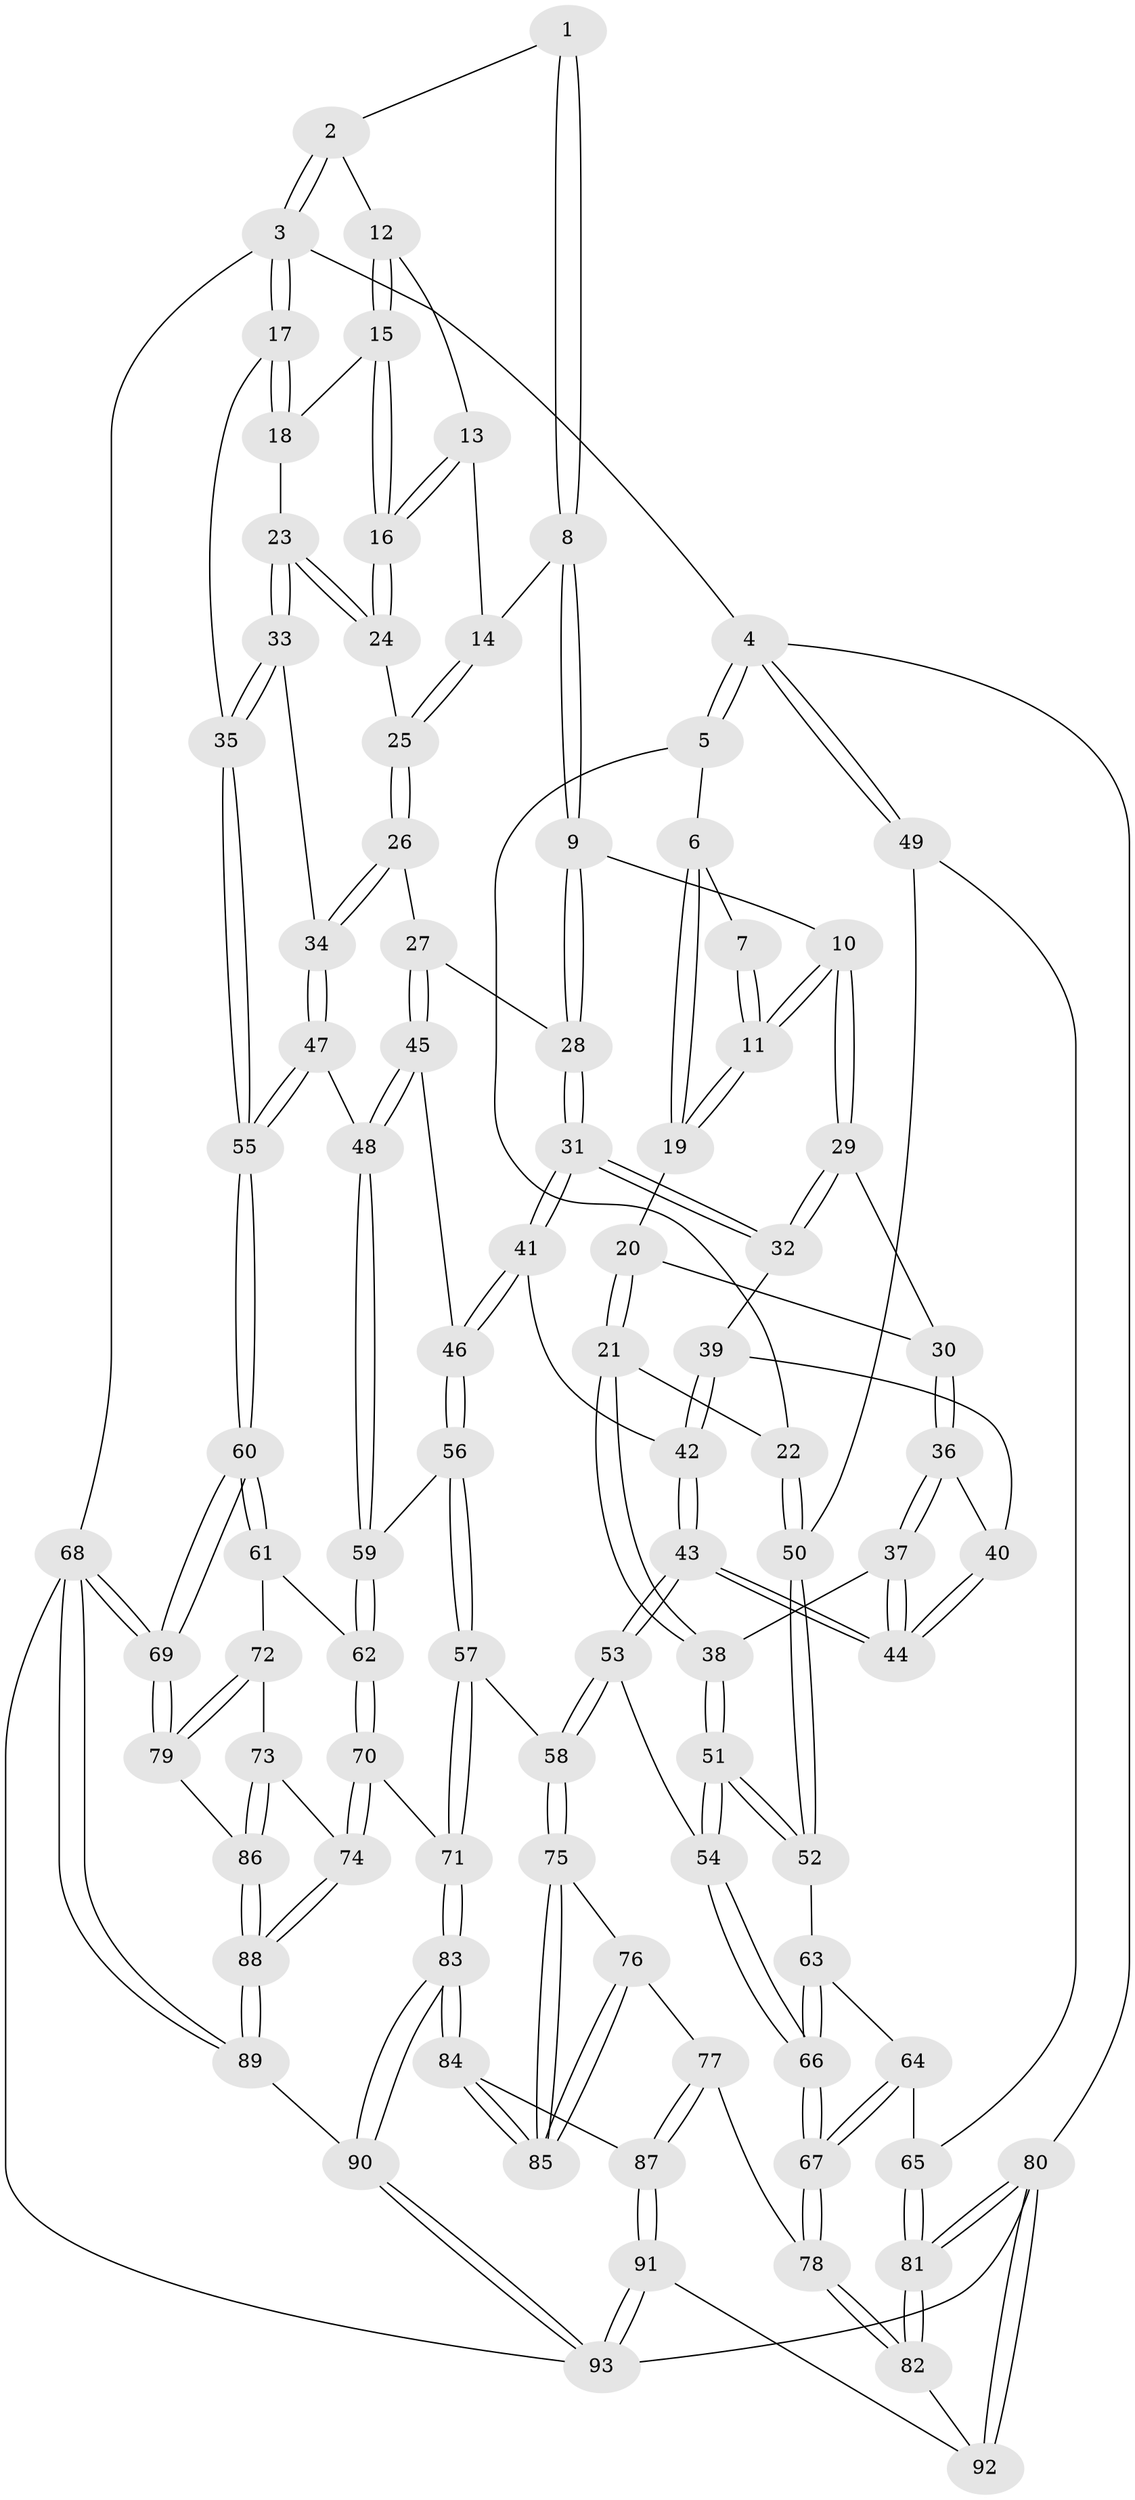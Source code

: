 // Generated by graph-tools (version 1.1) at 2025/51/03/09/25 03:51:00]
// undirected, 93 vertices, 229 edges
graph export_dot {
graph [start="1"]
  node [color=gray90,style=filled];
  1 [pos="+0.704627728816408+0"];
  2 [pos="+1+0"];
  3 [pos="+1+0"];
  4 [pos="+0+0"];
  5 [pos="+0.15015869468047469+0"];
  6 [pos="+0.285945645739581+0"];
  7 [pos="+0.6799178191064699+0"];
  8 [pos="+0.7193966842500876+0.04955868455405648"];
  9 [pos="+0.681045576446747+0.1075069902132757"];
  10 [pos="+0.5089370940959164+0.13580729086249035"];
  11 [pos="+0.5042361566136382+0.12638330072744683"];
  12 [pos="+0.9186239025874389+0.003361579779434941"];
  13 [pos="+0.8761885055813837+0.05493617954796361"];
  14 [pos="+0.7823520960720762+0.09492213381983787"];
  15 [pos="+0.9220388406511638+0.06402933036710681"];
  16 [pos="+0.8714068604085615+0.14174642251043462"];
  17 [pos="+1+0"];
  18 [pos="+0.9446990986276079+0.10057901406367273"];
  19 [pos="+0.34073928102140544+0.008095055358499479"];
  20 [pos="+0.316590860449017+0.07089379788205527"];
  21 [pos="+0.12511141118195845+0.23493081692288637"];
  22 [pos="+0.10123876368722795+0.23268503490512302"];
  23 [pos="+0.9717730087162112+0.19391091881302183"];
  24 [pos="+0.8630781467062906+0.164313326211794"];
  25 [pos="+0.8454157223497334+0.16631218711838933"];
  26 [pos="+0.774944311723335+0.2800201654612589"];
  27 [pos="+0.7610911125256127+0.2812302558836498"];
  28 [pos="+0.6896757340467737+0.25317577821021986"];
  29 [pos="+0.5018859520167457+0.2024208855498132"];
  30 [pos="+0.3637256990226648+0.24307330305076602"];
  31 [pos="+0.6064127054686177+0.2867096965396072"];
  32 [pos="+0.5222369390341083+0.23255202874407804"];
  33 [pos="+0.9759116639283651+0.19619658706508694"];
  34 [pos="+0.8762456967805323+0.35204739461366236"];
  35 [pos="+1+0.1910943726519449"];
  36 [pos="+0.3491506239483668+0.2632902984965863"];
  37 [pos="+0.30397943371241887+0.30311771077675004"];
  38 [pos="+0.26055502214699344+0.31263843602390184"];
  39 [pos="+0.48247525464313246+0.30367771202636595"];
  40 [pos="+0.4442199952149482+0.3239601212277445"];
  41 [pos="+0.5902234024147587+0.402099446263147"];
  42 [pos="+0.5016869276305947+0.4232232241746254"];
  43 [pos="+0.4449427888821184+0.45452212929446795"];
  44 [pos="+0.42278003107994333+0.41525130864163123"];
  45 [pos="+0.7194760903041869+0.41062847397838464"];
  46 [pos="+0.6180299223777578+0.4294279213233272"];
  47 [pos="+0.8931010524479068+0.3901131326434523"];
  48 [pos="+0.7888313925852836+0.47346692602101276"];
  49 [pos="+0+0.3032421202840948"];
  50 [pos="+0+0.2889196354055539"];
  51 [pos="+0.24381259946329548+0.5279790002522401"];
  52 [pos="+0.1986264843389522+0.5167980185545675"];
  53 [pos="+0.39027074554615077+0.5938652671167768"];
  54 [pos="+0.2781120459759324+0.5680795202003803"];
  55 [pos="+1+0.5394529732648612"];
  56 [pos="+0.6300165459421562+0.4997965438917132"];
  57 [pos="+0.46984482041779596+0.6753764251093446"];
  58 [pos="+0.45682111078579024+0.673804197168874"];
  59 [pos="+0.7674671226792633+0.581094326282265"];
  60 [pos="+1+0.6045904152155491"];
  61 [pos="+0.8840391054990442+0.6269995995005299"];
  62 [pos="+0.7761444230957079+0.6068644949333762"];
  63 [pos="+0.08847028731715345+0.5507118690951326"];
  64 [pos="+0.0594918460643008+0.5583018416713642"];
  65 [pos="+0+0.53626555910325"];
  66 [pos="+0.1606788128260551+0.7044818967240718"];
  67 [pos="+0.14477115718285158+0.7238700709547005"];
  68 [pos="+1+1"];
  69 [pos="+1+0.8701136439141784"];
  70 [pos="+0.6584907093136478+0.7440745051969648"];
  71 [pos="+0.5951071807243804+0.7341240564981255"];
  72 [pos="+0.8508671284718224+0.7620126495944556"];
  73 [pos="+0.7487423072156171+0.7918797126577723"];
  74 [pos="+0.6712167123364434+0.7628279500394467"];
  75 [pos="+0.42370697956535536+0.7326136827786716"];
  76 [pos="+0.1685120720815611+0.7832299673892495"];
  77 [pos="+0.15299739496657092+0.7826721389179183"];
  78 [pos="+0.12073680026628975+0.769508317004432"];
  79 [pos="+0.9596559528884228+0.8687376994359022"];
  80 [pos="+0+1"];
  81 [pos="+0+0.6910626643720703"];
  82 [pos="+0.11932365015114273+0.7701970298799812"];
  83 [pos="+0.4635612290886951+1"];
  84 [pos="+0.37882006837562204+0.8956576845577924"];
  85 [pos="+0.3836460495513924+0.8532594779283538"];
  86 [pos="+0.8650898514938041+0.8907851987780698"];
  87 [pos="+0.2547364486909371+0.895350225997743"];
  88 [pos="+0.6937966811745073+1"];
  89 [pos="+0.6668571707930785+1"];
  90 [pos="+0.46457181790619817+1"];
  91 [pos="+0.17185654880494539+0.9925033271822478"];
  92 [pos="+0.10514185507678264+0.8931117867343255"];
  93 [pos="+0.22012114971088692+1"];
  1 -- 2;
  1 -- 8;
  1 -- 8;
  2 -- 3;
  2 -- 3;
  2 -- 12;
  3 -- 4;
  3 -- 17;
  3 -- 17;
  3 -- 68;
  4 -- 5;
  4 -- 5;
  4 -- 49;
  4 -- 49;
  4 -- 80;
  5 -- 6;
  5 -- 22;
  6 -- 7;
  6 -- 19;
  6 -- 19;
  7 -- 11;
  7 -- 11;
  8 -- 9;
  8 -- 9;
  8 -- 14;
  9 -- 10;
  9 -- 28;
  9 -- 28;
  10 -- 11;
  10 -- 11;
  10 -- 29;
  10 -- 29;
  11 -- 19;
  11 -- 19;
  12 -- 13;
  12 -- 15;
  12 -- 15;
  13 -- 14;
  13 -- 16;
  13 -- 16;
  14 -- 25;
  14 -- 25;
  15 -- 16;
  15 -- 16;
  15 -- 18;
  16 -- 24;
  16 -- 24;
  17 -- 18;
  17 -- 18;
  17 -- 35;
  18 -- 23;
  19 -- 20;
  20 -- 21;
  20 -- 21;
  20 -- 30;
  21 -- 22;
  21 -- 38;
  21 -- 38;
  22 -- 50;
  22 -- 50;
  23 -- 24;
  23 -- 24;
  23 -- 33;
  23 -- 33;
  24 -- 25;
  25 -- 26;
  25 -- 26;
  26 -- 27;
  26 -- 34;
  26 -- 34;
  27 -- 28;
  27 -- 45;
  27 -- 45;
  28 -- 31;
  28 -- 31;
  29 -- 30;
  29 -- 32;
  29 -- 32;
  30 -- 36;
  30 -- 36;
  31 -- 32;
  31 -- 32;
  31 -- 41;
  31 -- 41;
  32 -- 39;
  33 -- 34;
  33 -- 35;
  33 -- 35;
  34 -- 47;
  34 -- 47;
  35 -- 55;
  35 -- 55;
  36 -- 37;
  36 -- 37;
  36 -- 40;
  37 -- 38;
  37 -- 44;
  37 -- 44;
  38 -- 51;
  38 -- 51;
  39 -- 40;
  39 -- 42;
  39 -- 42;
  40 -- 44;
  40 -- 44;
  41 -- 42;
  41 -- 46;
  41 -- 46;
  42 -- 43;
  42 -- 43;
  43 -- 44;
  43 -- 44;
  43 -- 53;
  43 -- 53;
  45 -- 46;
  45 -- 48;
  45 -- 48;
  46 -- 56;
  46 -- 56;
  47 -- 48;
  47 -- 55;
  47 -- 55;
  48 -- 59;
  48 -- 59;
  49 -- 50;
  49 -- 65;
  50 -- 52;
  50 -- 52;
  51 -- 52;
  51 -- 52;
  51 -- 54;
  51 -- 54;
  52 -- 63;
  53 -- 54;
  53 -- 58;
  53 -- 58;
  54 -- 66;
  54 -- 66;
  55 -- 60;
  55 -- 60;
  56 -- 57;
  56 -- 57;
  56 -- 59;
  57 -- 58;
  57 -- 71;
  57 -- 71;
  58 -- 75;
  58 -- 75;
  59 -- 62;
  59 -- 62;
  60 -- 61;
  60 -- 61;
  60 -- 69;
  60 -- 69;
  61 -- 62;
  61 -- 72;
  62 -- 70;
  62 -- 70;
  63 -- 64;
  63 -- 66;
  63 -- 66;
  64 -- 65;
  64 -- 67;
  64 -- 67;
  65 -- 81;
  65 -- 81;
  66 -- 67;
  66 -- 67;
  67 -- 78;
  67 -- 78;
  68 -- 69;
  68 -- 69;
  68 -- 89;
  68 -- 89;
  68 -- 93;
  69 -- 79;
  69 -- 79;
  70 -- 71;
  70 -- 74;
  70 -- 74;
  71 -- 83;
  71 -- 83;
  72 -- 73;
  72 -- 79;
  72 -- 79;
  73 -- 74;
  73 -- 86;
  73 -- 86;
  74 -- 88;
  74 -- 88;
  75 -- 76;
  75 -- 85;
  75 -- 85;
  76 -- 77;
  76 -- 85;
  76 -- 85;
  77 -- 78;
  77 -- 87;
  77 -- 87;
  78 -- 82;
  78 -- 82;
  79 -- 86;
  80 -- 81;
  80 -- 81;
  80 -- 92;
  80 -- 92;
  80 -- 93;
  81 -- 82;
  81 -- 82;
  82 -- 92;
  83 -- 84;
  83 -- 84;
  83 -- 90;
  83 -- 90;
  84 -- 85;
  84 -- 85;
  84 -- 87;
  86 -- 88;
  86 -- 88;
  87 -- 91;
  87 -- 91;
  88 -- 89;
  88 -- 89;
  89 -- 90;
  90 -- 93;
  90 -- 93;
  91 -- 92;
  91 -- 93;
  91 -- 93;
}
